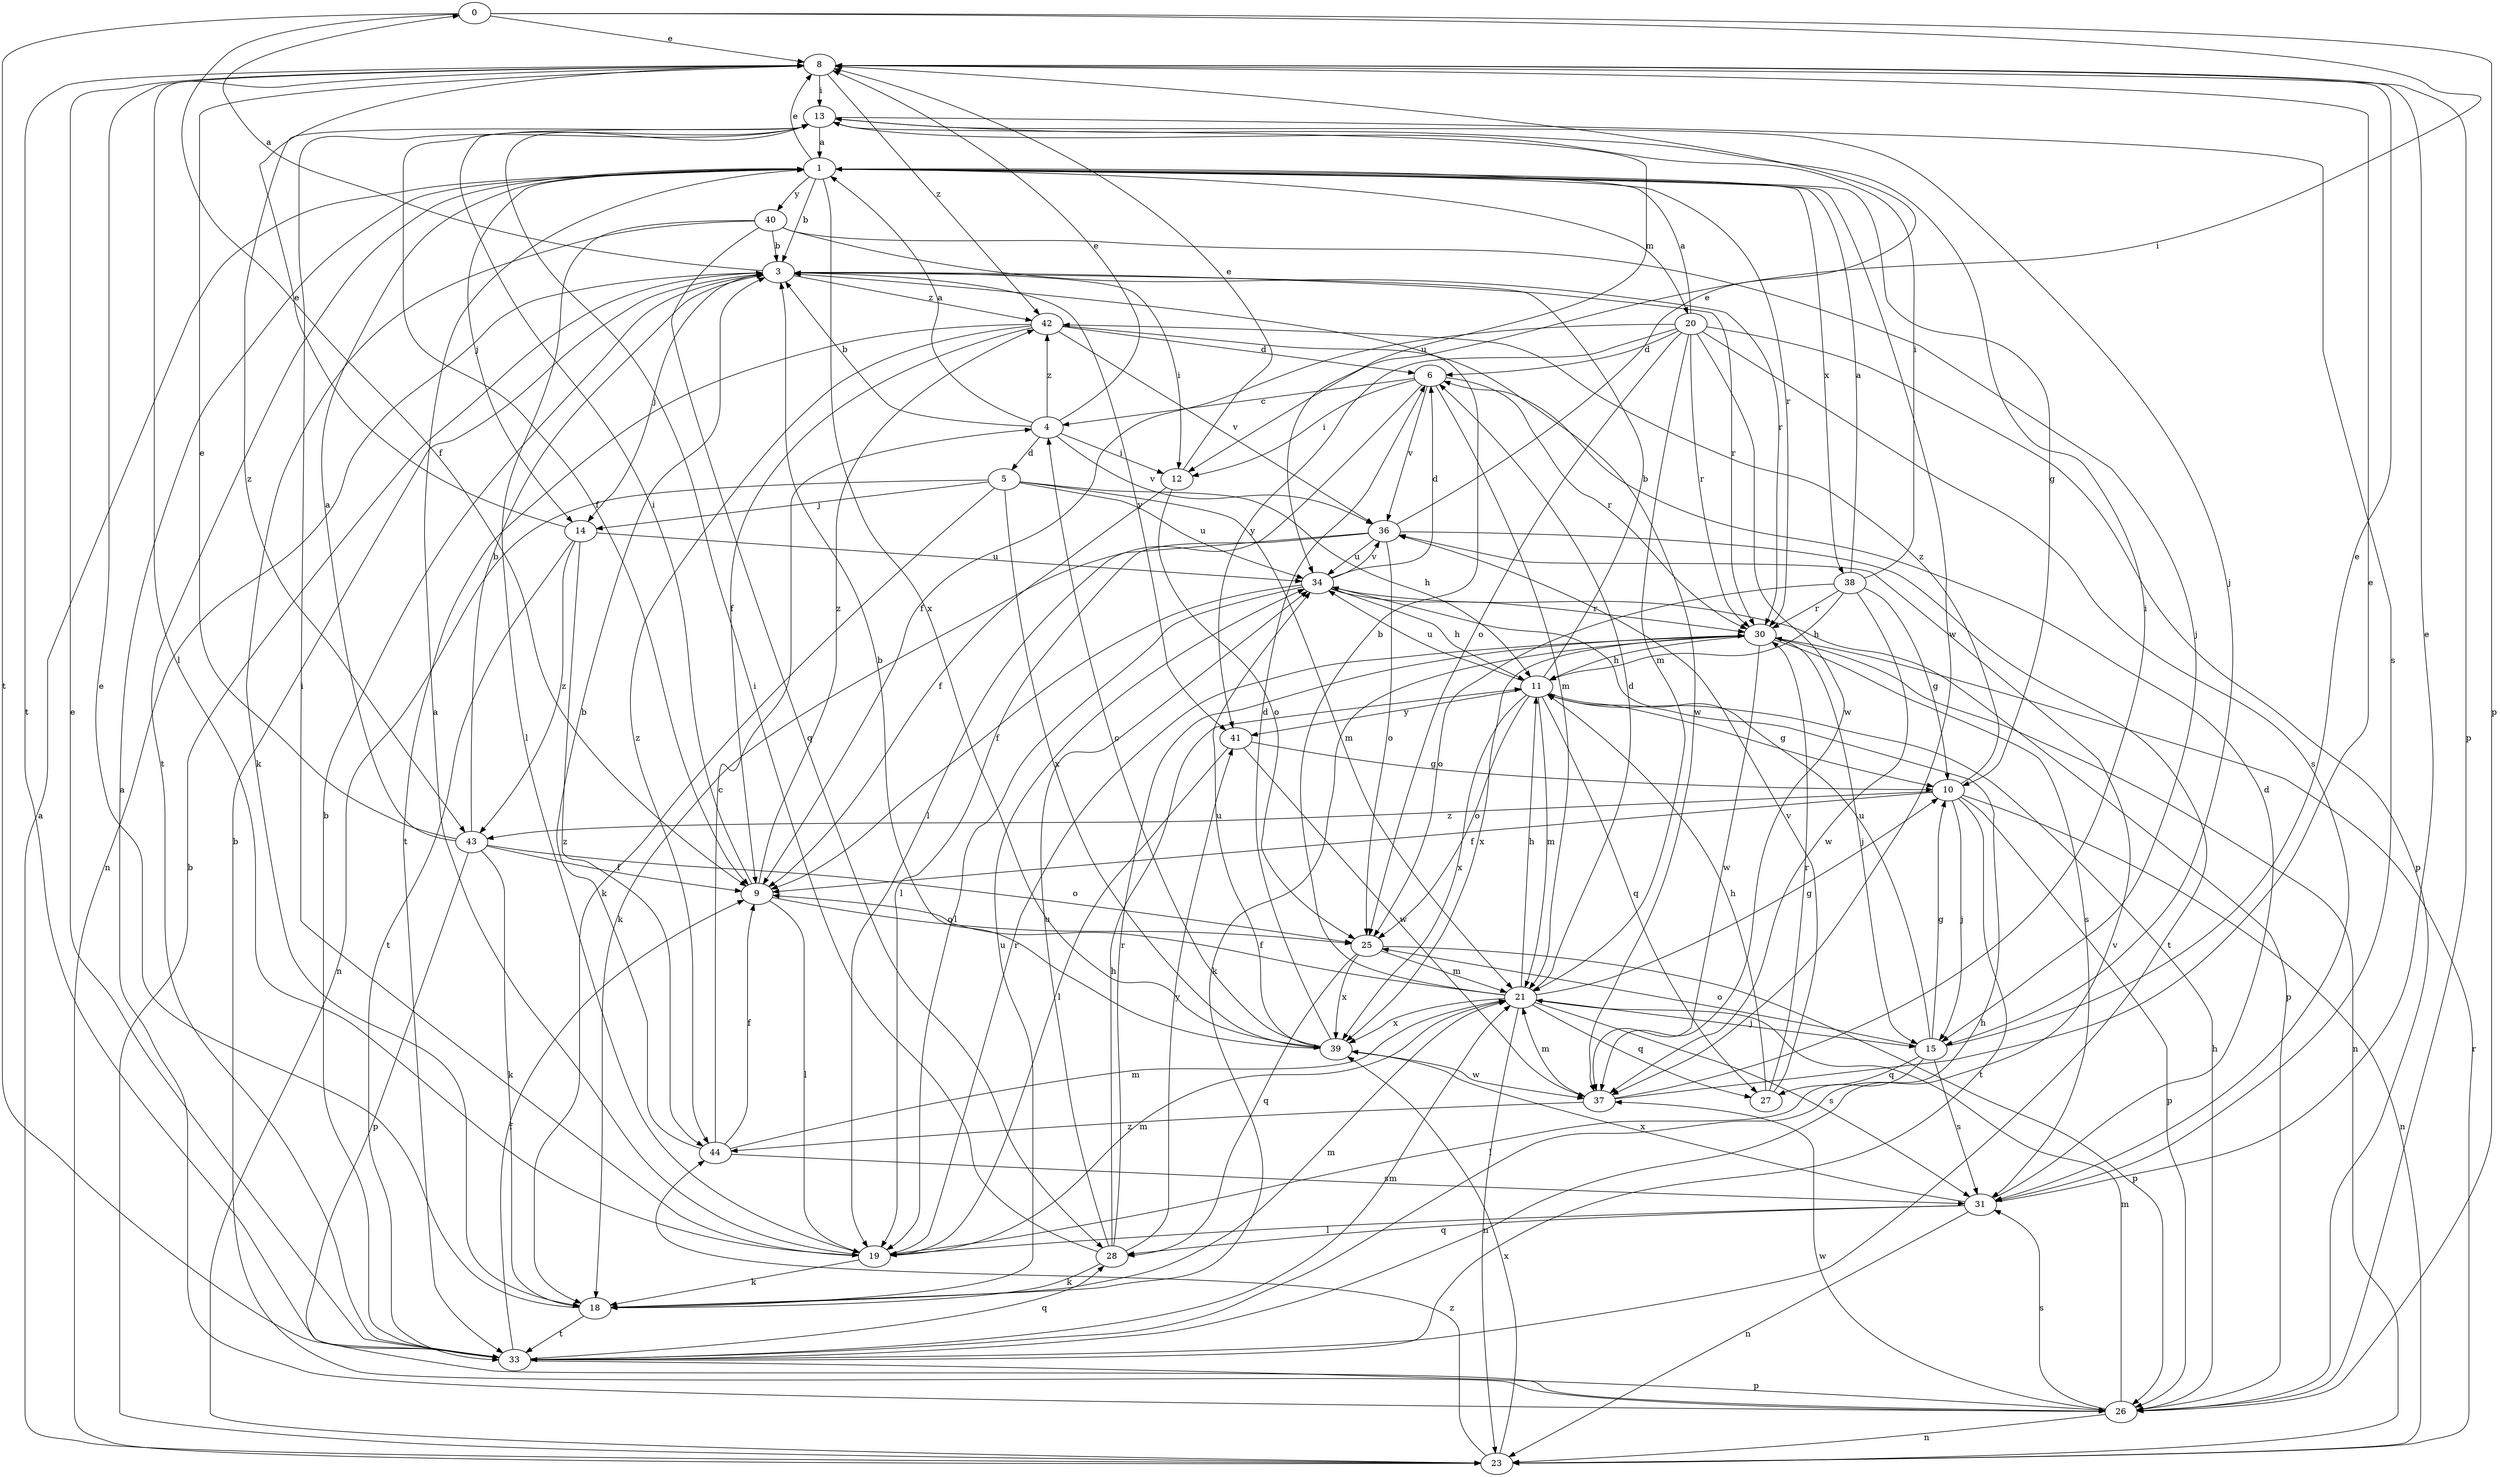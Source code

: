 strict digraph  {
0;
1;
3;
4;
5;
6;
8;
9;
10;
11;
12;
13;
14;
15;
18;
19;
20;
21;
23;
25;
26;
27;
28;
30;
31;
33;
34;
36;
37;
38;
39;
40;
41;
42;
43;
44;
0 -> 8  [label=e];
0 -> 9  [label=f];
0 -> 12  [label=i];
0 -> 26  [label=p];
0 -> 33  [label=t];
1 -> 3  [label=b];
1 -> 8  [label=e];
1 -> 10  [label=g];
1 -> 14  [label=j];
1 -> 20  [label=m];
1 -> 30  [label=r];
1 -> 33  [label=t];
1 -> 37  [label=w];
1 -> 38  [label=x];
1 -> 39  [label=x];
1 -> 40  [label=y];
3 -> 0  [label=a];
3 -> 12  [label=i];
3 -> 14  [label=j];
3 -> 23  [label=n];
3 -> 30  [label=r];
3 -> 41  [label=y];
3 -> 42  [label=z];
4 -> 1  [label=a];
4 -> 3  [label=b];
4 -> 5  [label=d];
4 -> 8  [label=e];
4 -> 12  [label=i];
4 -> 36  [label=v];
4 -> 42  [label=z];
5 -> 11  [label=h];
5 -> 14  [label=j];
5 -> 18  [label=k];
5 -> 21  [label=m];
5 -> 23  [label=n];
5 -> 34  [label=u];
5 -> 39  [label=x];
6 -> 4  [label=c];
6 -> 12  [label=i];
6 -> 19  [label=l];
6 -> 21  [label=m];
6 -> 30  [label=r];
6 -> 36  [label=v];
8 -> 13  [label=i];
8 -> 19  [label=l];
8 -> 26  [label=p];
8 -> 33  [label=t];
8 -> 42  [label=z];
9 -> 13  [label=i];
9 -> 19  [label=l];
9 -> 25  [label=o];
9 -> 42  [label=z];
10 -> 9  [label=f];
10 -> 15  [label=j];
10 -> 23  [label=n];
10 -> 26  [label=p];
10 -> 33  [label=t];
10 -> 42  [label=z];
10 -> 43  [label=z];
11 -> 3  [label=b];
11 -> 10  [label=g];
11 -> 21  [label=m];
11 -> 25  [label=o];
11 -> 27  [label=q];
11 -> 34  [label=u];
11 -> 39  [label=x];
11 -> 41  [label=y];
12 -> 8  [label=e];
12 -> 9  [label=f];
12 -> 25  [label=o];
13 -> 1  [label=a];
13 -> 9  [label=f];
13 -> 15  [label=j];
13 -> 31  [label=s];
13 -> 34  [label=u];
13 -> 43  [label=z];
14 -> 8  [label=e];
14 -> 33  [label=t];
14 -> 34  [label=u];
14 -> 43  [label=z];
14 -> 44  [label=z];
15 -> 8  [label=e];
15 -> 10  [label=g];
15 -> 19  [label=l];
15 -> 25  [label=o];
15 -> 27  [label=q];
15 -> 31  [label=s];
15 -> 34  [label=u];
18 -> 8  [label=e];
18 -> 21  [label=m];
18 -> 33  [label=t];
18 -> 34  [label=u];
19 -> 1  [label=a];
19 -> 13  [label=i];
19 -> 18  [label=k];
19 -> 21  [label=m];
19 -> 30  [label=r];
20 -> 1  [label=a];
20 -> 6  [label=d];
20 -> 9  [label=f];
20 -> 21  [label=m];
20 -> 25  [label=o];
20 -> 26  [label=p];
20 -> 30  [label=r];
20 -> 31  [label=s];
20 -> 37  [label=w];
20 -> 41  [label=y];
21 -> 3  [label=b];
21 -> 6  [label=d];
21 -> 9  [label=f];
21 -> 10  [label=g];
21 -> 11  [label=h];
21 -> 15  [label=j];
21 -> 23  [label=n];
21 -> 27  [label=q];
21 -> 31  [label=s];
21 -> 39  [label=x];
23 -> 1  [label=a];
23 -> 3  [label=b];
23 -> 30  [label=r];
23 -> 39  [label=x];
23 -> 44  [label=z];
25 -> 21  [label=m];
25 -> 26  [label=p];
25 -> 28  [label=q];
25 -> 39  [label=x];
26 -> 1  [label=a];
26 -> 3  [label=b];
26 -> 11  [label=h];
26 -> 21  [label=m];
26 -> 23  [label=n];
26 -> 31  [label=s];
26 -> 37  [label=w];
27 -> 11  [label=h];
27 -> 30  [label=r];
27 -> 36  [label=v];
28 -> 11  [label=h];
28 -> 13  [label=i];
28 -> 18  [label=k];
28 -> 30  [label=r];
28 -> 34  [label=u];
28 -> 41  [label=y];
30 -> 11  [label=h];
30 -> 15  [label=j];
30 -> 18  [label=k];
30 -> 23  [label=n];
30 -> 31  [label=s];
30 -> 37  [label=w];
30 -> 39  [label=x];
31 -> 6  [label=d];
31 -> 8  [label=e];
31 -> 19  [label=l];
31 -> 23  [label=n];
31 -> 28  [label=q];
31 -> 39  [label=x];
33 -> 3  [label=b];
33 -> 8  [label=e];
33 -> 9  [label=f];
33 -> 11  [label=h];
33 -> 21  [label=m];
33 -> 26  [label=p];
33 -> 28  [label=q];
33 -> 36  [label=v];
34 -> 6  [label=d];
34 -> 9  [label=f];
34 -> 11  [label=h];
34 -> 19  [label=l];
34 -> 26  [label=p];
34 -> 30  [label=r];
34 -> 36  [label=v];
36 -> 8  [label=e];
36 -> 18  [label=k];
36 -> 19  [label=l];
36 -> 25  [label=o];
36 -> 33  [label=t];
36 -> 34  [label=u];
37 -> 8  [label=e];
37 -> 13  [label=i];
37 -> 21  [label=m];
37 -> 44  [label=z];
38 -> 1  [label=a];
38 -> 10  [label=g];
38 -> 11  [label=h];
38 -> 13  [label=i];
38 -> 25  [label=o];
38 -> 30  [label=r];
38 -> 37  [label=w];
39 -> 3  [label=b];
39 -> 4  [label=c];
39 -> 6  [label=d];
39 -> 34  [label=u];
39 -> 37  [label=w];
40 -> 3  [label=b];
40 -> 15  [label=j];
40 -> 18  [label=k];
40 -> 19  [label=l];
40 -> 28  [label=q];
40 -> 30  [label=r];
41 -> 10  [label=g];
41 -> 19  [label=l];
41 -> 37  [label=w];
42 -> 6  [label=d];
42 -> 9  [label=f];
42 -> 33  [label=t];
42 -> 36  [label=v];
42 -> 37  [label=w];
42 -> 44  [label=z];
43 -> 1  [label=a];
43 -> 3  [label=b];
43 -> 8  [label=e];
43 -> 9  [label=f];
43 -> 18  [label=k];
43 -> 25  [label=o];
43 -> 26  [label=p];
44 -> 3  [label=b];
44 -> 4  [label=c];
44 -> 9  [label=f];
44 -> 21  [label=m];
44 -> 31  [label=s];
}
